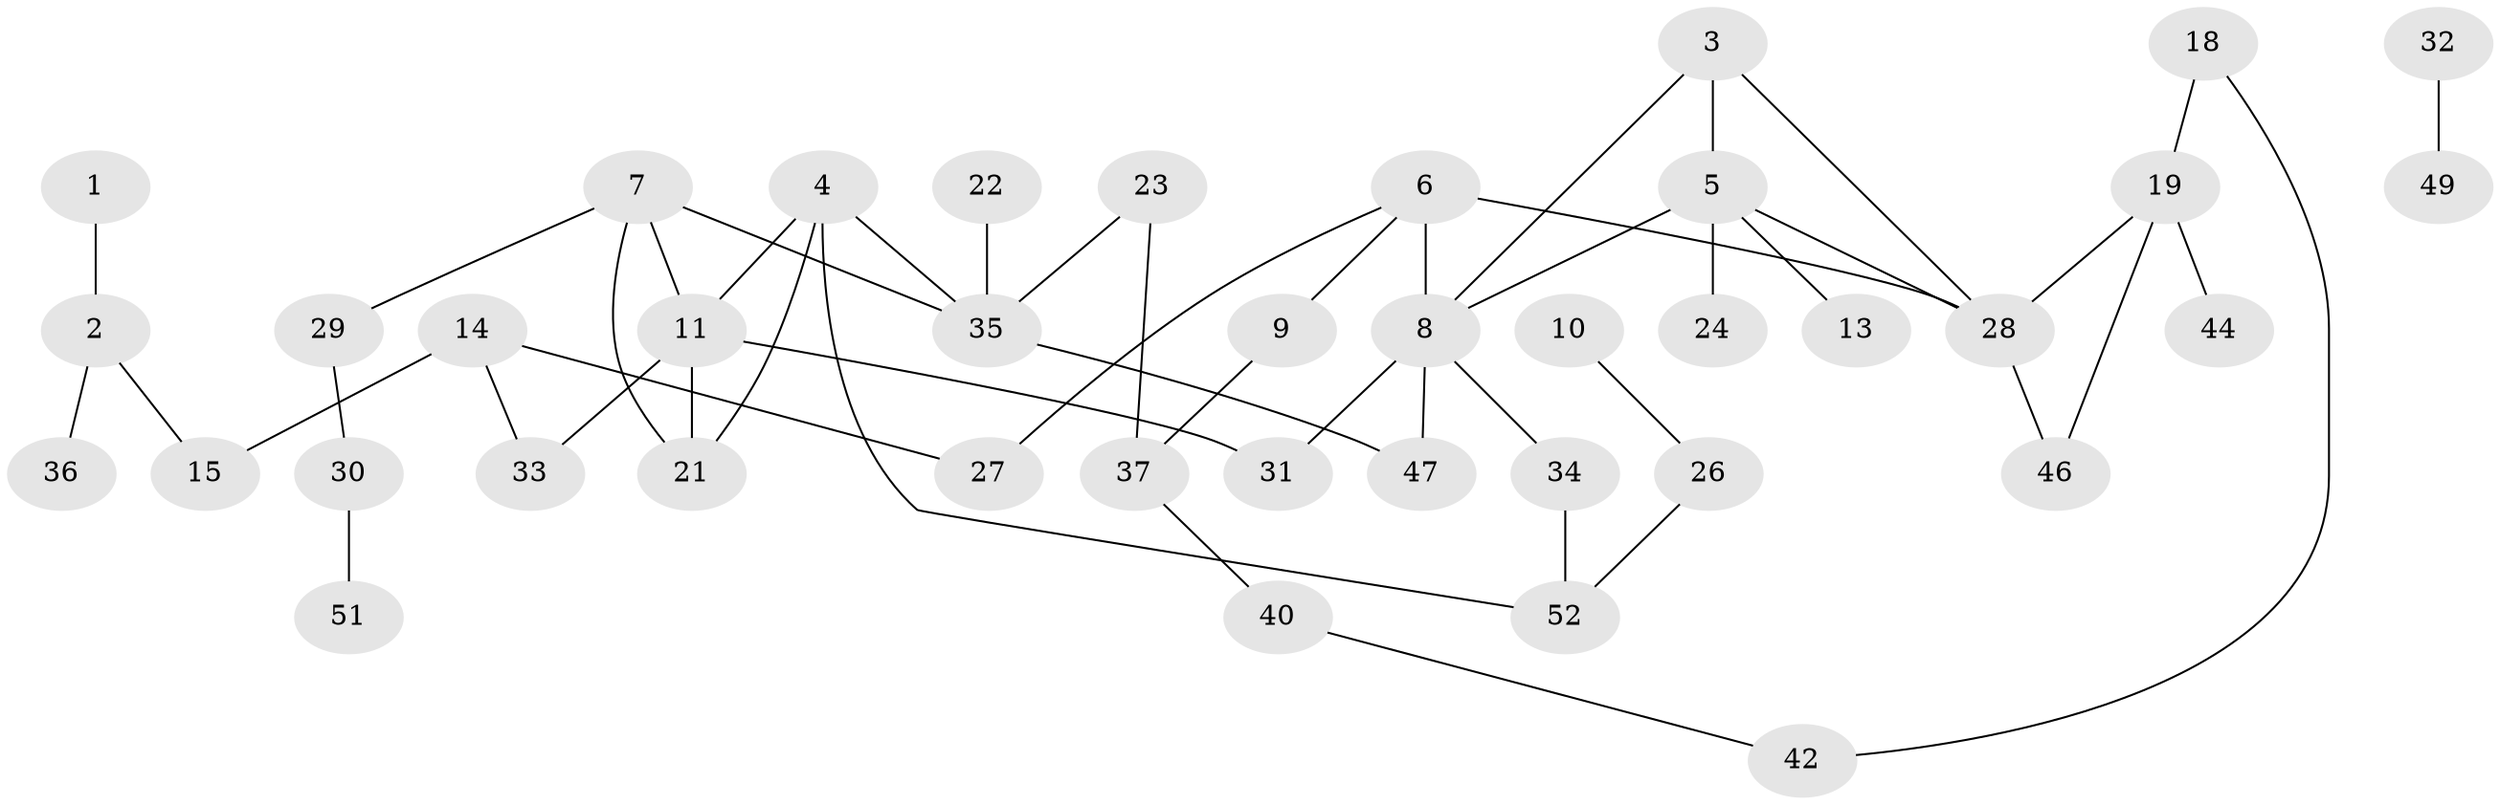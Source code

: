 // original degree distribution, {1: 0.2, 4: 0.09333333333333334, 5: 0.08, 2: 0.3333333333333333, 3: 0.12, 0: 0.17333333333333334}
// Generated by graph-tools (version 1.1) at 2025/48/03/04/25 22:48:02]
// undirected, 40 vertices, 50 edges
graph export_dot {
  node [color=gray90,style=filled];
  1;
  2;
  3;
  4;
  5;
  6;
  7;
  8;
  9;
  10;
  11;
  13;
  14;
  15;
  18;
  19;
  21;
  22;
  23;
  24;
  26;
  27;
  28;
  29;
  30;
  31;
  32;
  33;
  34;
  35;
  36;
  37;
  40;
  42;
  44;
  46;
  47;
  49;
  51;
  52;
  1 -- 2 [weight=1.0];
  2 -- 15 [weight=1.0];
  2 -- 36 [weight=1.0];
  3 -- 5 [weight=2.0];
  3 -- 8 [weight=1.0];
  3 -- 28 [weight=1.0];
  4 -- 11 [weight=1.0];
  4 -- 21 [weight=1.0];
  4 -- 35 [weight=1.0];
  4 -- 52 [weight=1.0];
  5 -- 8 [weight=2.0];
  5 -- 13 [weight=1.0];
  5 -- 24 [weight=1.0];
  5 -- 28 [weight=1.0];
  6 -- 8 [weight=2.0];
  6 -- 9 [weight=1.0];
  6 -- 27 [weight=1.0];
  6 -- 28 [weight=1.0];
  7 -- 11 [weight=1.0];
  7 -- 21 [weight=1.0];
  7 -- 29 [weight=1.0];
  7 -- 35 [weight=1.0];
  8 -- 31 [weight=1.0];
  8 -- 34 [weight=1.0];
  8 -- 47 [weight=1.0];
  9 -- 37 [weight=1.0];
  10 -- 26 [weight=1.0];
  11 -- 21 [weight=1.0];
  11 -- 31 [weight=1.0];
  11 -- 33 [weight=1.0];
  14 -- 15 [weight=1.0];
  14 -- 27 [weight=1.0];
  14 -- 33 [weight=1.0];
  18 -- 19 [weight=1.0];
  18 -- 42 [weight=1.0];
  19 -- 28 [weight=1.0];
  19 -- 44 [weight=1.0];
  19 -- 46 [weight=1.0];
  22 -- 35 [weight=1.0];
  23 -- 35 [weight=1.0];
  23 -- 37 [weight=1.0];
  26 -- 52 [weight=1.0];
  28 -- 46 [weight=1.0];
  29 -- 30 [weight=1.0];
  30 -- 51 [weight=1.0];
  32 -- 49 [weight=1.0];
  34 -- 52 [weight=1.0];
  35 -- 47 [weight=1.0];
  37 -- 40 [weight=1.0];
  40 -- 42 [weight=1.0];
}
